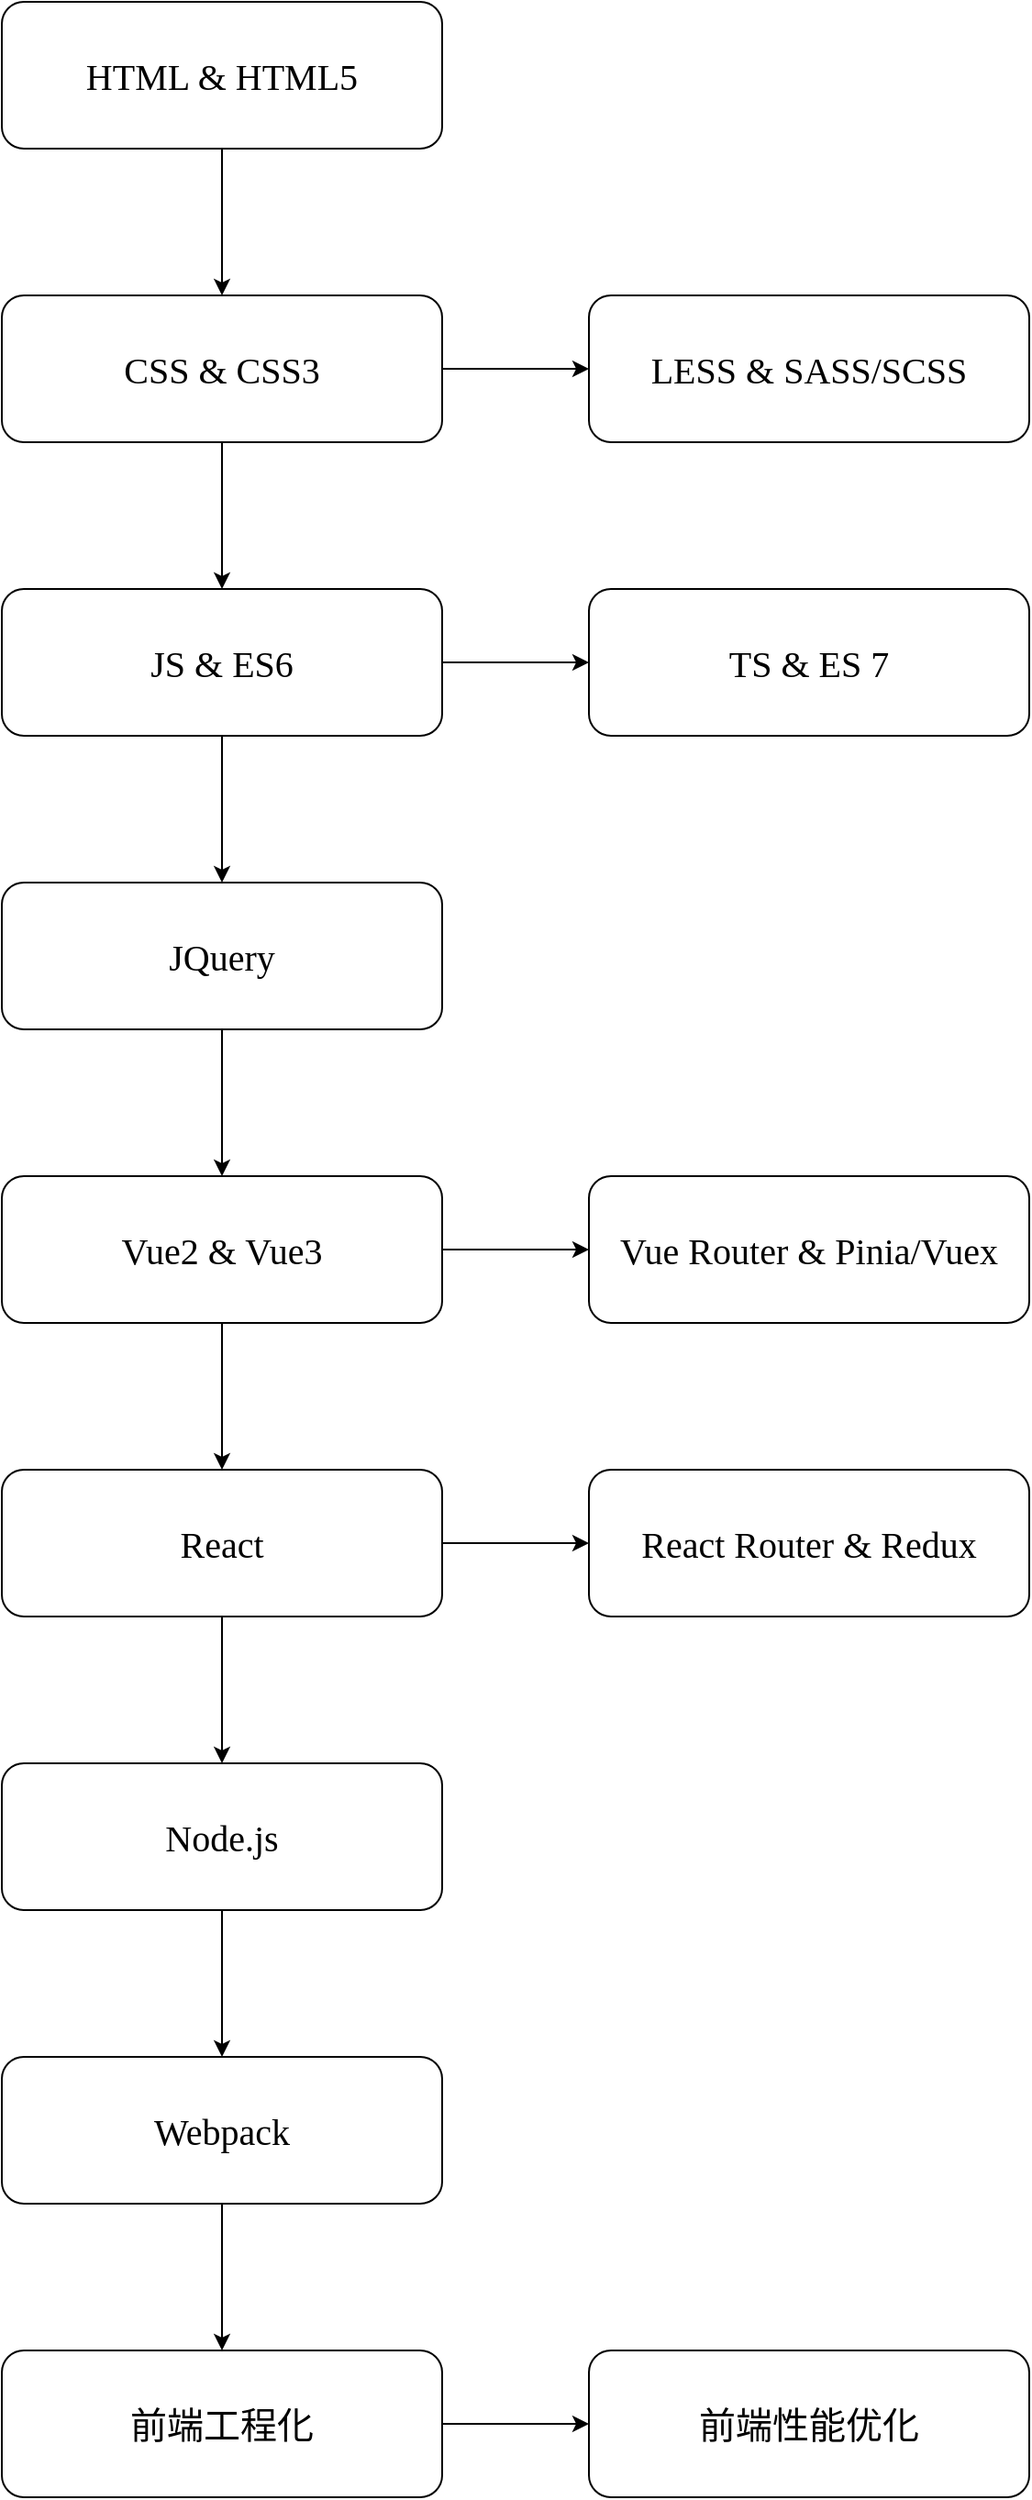 <mxfile version="24.7.17">
  <diagram name="第 1 页" id="6rTSg-sHGROMRJMmPQCn">
    <mxGraphModel dx="1562" dy="909" grid="1" gridSize="10" guides="1" tooltips="1" connect="1" arrows="1" fold="1" page="1" pageScale="1" pageWidth="827" pageHeight="1169" math="0" shadow="0">
      <root>
        <mxCell id="0" />
        <mxCell id="1" parent="0" />
        <mxCell id="pZ-ex9k6FzTNx2L7zwiv-8" value="" style="edgeStyle=orthogonalEdgeStyle;rounded=0;orthogonalLoop=1;jettySize=auto;html=1;fontFamily=方正聚珍新仿简体;fontSize=20;fontColor=default;" edge="1" parent="1" source="pZ-ex9k6FzTNx2L7zwiv-1" target="pZ-ex9k6FzTNx2L7zwiv-6">
          <mxGeometry relative="1" as="geometry" />
        </mxCell>
        <mxCell id="pZ-ex9k6FzTNx2L7zwiv-1" value="HTML &amp;amp; HTML5" style="rounded=1;whiteSpace=wrap;html=1;fontFamily=方正聚珍新仿简体;fontSize=20;" vertex="1" parent="1">
          <mxGeometry x="280" y="320" width="240" height="80" as="geometry" />
        </mxCell>
        <mxCell id="pZ-ex9k6FzTNx2L7zwiv-9" value="" style="edgeStyle=orthogonalEdgeStyle;rounded=0;orthogonalLoop=1;jettySize=auto;html=1;fontFamily=方正聚珍新仿简体;fontSize=20;fontColor=default;" edge="1" parent="1" source="pZ-ex9k6FzTNx2L7zwiv-6" target="pZ-ex9k6FzTNx2L7zwiv-7">
          <mxGeometry relative="1" as="geometry" />
        </mxCell>
        <mxCell id="pZ-ex9k6FzTNx2L7zwiv-13" value="" style="edgeStyle=orthogonalEdgeStyle;rounded=0;orthogonalLoop=1;jettySize=auto;html=1;fontFamily=方正聚珍新仿简体;fontSize=20;fontColor=default;" edge="1" parent="1" source="pZ-ex9k6FzTNx2L7zwiv-6" target="pZ-ex9k6FzTNx2L7zwiv-10">
          <mxGeometry relative="1" as="geometry" />
        </mxCell>
        <mxCell id="pZ-ex9k6FzTNx2L7zwiv-6" value="CSS &amp;amp; CSS3" style="rounded=1;whiteSpace=wrap;html=1;fontFamily=方正聚珍新仿简体;fontSize=20;" vertex="1" parent="1">
          <mxGeometry x="280" y="480" width="240" height="80" as="geometry" />
        </mxCell>
        <mxCell id="pZ-ex9k6FzTNx2L7zwiv-7" value="LESS &amp;amp; SASS/SCSS" style="rounded=1;whiteSpace=wrap;html=1;fontFamily=方正聚珍新仿简体;fontSize=20;" vertex="1" parent="1">
          <mxGeometry x="600" y="480" width="240" height="80" as="geometry" />
        </mxCell>
        <mxCell id="pZ-ex9k6FzTNx2L7zwiv-14" value="" style="edgeStyle=orthogonalEdgeStyle;rounded=0;orthogonalLoop=1;jettySize=auto;html=1;fontFamily=方正聚珍新仿简体;fontSize=20;fontColor=default;" edge="1" parent="1" source="pZ-ex9k6FzTNx2L7zwiv-10" target="pZ-ex9k6FzTNx2L7zwiv-12">
          <mxGeometry relative="1" as="geometry" />
        </mxCell>
        <mxCell id="pZ-ex9k6FzTNx2L7zwiv-17" value="" style="edgeStyle=orthogonalEdgeStyle;rounded=0;orthogonalLoop=1;jettySize=auto;html=1;fontFamily=方正聚珍新仿简体;fontSize=20;fontColor=default;" edge="1" parent="1" source="pZ-ex9k6FzTNx2L7zwiv-10" target="pZ-ex9k6FzTNx2L7zwiv-16">
          <mxGeometry relative="1" as="geometry" />
        </mxCell>
        <mxCell id="pZ-ex9k6FzTNx2L7zwiv-10" value="JS &amp;amp;&amp;nbsp;&lt;span style=&quot;background-color: initial;&quot;&gt;ES6&lt;/span&gt;" style="rounded=1;whiteSpace=wrap;html=1;fontFamily=方正聚珍新仿简体;fontSize=20;" vertex="1" parent="1">
          <mxGeometry x="280" y="640" width="240" height="80" as="geometry" />
        </mxCell>
        <mxCell id="pZ-ex9k6FzTNx2L7zwiv-12" value="TS &amp;amp; ES 7" style="rounded=1;whiteSpace=wrap;html=1;fontFamily=方正聚珍新仿简体;fontSize=20;" vertex="1" parent="1">
          <mxGeometry x="600" y="640" width="240" height="80" as="geometry" />
        </mxCell>
        <mxCell id="pZ-ex9k6FzTNx2L7zwiv-19" value="" style="edgeStyle=orthogonalEdgeStyle;rounded=0;orthogonalLoop=1;jettySize=auto;html=1;fontFamily=方正聚珍新仿简体;fontSize=20;fontColor=default;" edge="1" parent="1" source="pZ-ex9k6FzTNx2L7zwiv-16" target="pZ-ex9k6FzTNx2L7zwiv-18">
          <mxGeometry relative="1" as="geometry" />
        </mxCell>
        <mxCell id="pZ-ex9k6FzTNx2L7zwiv-16" value="JQuery" style="rounded=1;whiteSpace=wrap;html=1;fontFamily=方正聚珍新仿简体;fontSize=20;" vertex="1" parent="1">
          <mxGeometry x="280" y="800" width="240" height="80" as="geometry" />
        </mxCell>
        <mxCell id="pZ-ex9k6FzTNx2L7zwiv-21" value="" style="edgeStyle=orthogonalEdgeStyle;rounded=0;orthogonalLoop=1;jettySize=auto;html=1;fontFamily=方正聚珍新仿简体;fontSize=20;fontColor=default;" edge="1" parent="1" source="pZ-ex9k6FzTNx2L7zwiv-18" target="pZ-ex9k6FzTNx2L7zwiv-20">
          <mxGeometry relative="1" as="geometry" />
        </mxCell>
        <mxCell id="pZ-ex9k6FzTNx2L7zwiv-25" value="" style="edgeStyle=orthogonalEdgeStyle;rounded=0;orthogonalLoop=1;jettySize=auto;html=1;fontFamily=方正聚珍新仿简体;fontSize=20;fontColor=default;" edge="1" parent="1" source="pZ-ex9k6FzTNx2L7zwiv-18" target="pZ-ex9k6FzTNx2L7zwiv-22">
          <mxGeometry relative="1" as="geometry" />
        </mxCell>
        <mxCell id="pZ-ex9k6FzTNx2L7zwiv-18" value="Vue2 &amp;amp; Vue3" style="rounded=1;whiteSpace=wrap;html=1;fontFamily=方正聚珍新仿简体;fontSize=20;" vertex="1" parent="1">
          <mxGeometry x="280" y="960" width="240" height="80" as="geometry" />
        </mxCell>
        <mxCell id="pZ-ex9k6FzTNx2L7zwiv-20" value="Vue Router &amp;amp; Pinia/Vuex" style="rounded=1;whiteSpace=wrap;html=1;fontFamily=方正聚珍新仿简体;fontSize=20;" vertex="1" parent="1">
          <mxGeometry x="600" y="960" width="240" height="80" as="geometry" />
        </mxCell>
        <mxCell id="pZ-ex9k6FzTNx2L7zwiv-24" value="" style="edgeStyle=orthogonalEdgeStyle;rounded=0;orthogonalLoop=1;jettySize=auto;html=1;fontFamily=方正聚珍新仿简体;fontSize=20;fontColor=default;" edge="1" parent="1" source="pZ-ex9k6FzTNx2L7zwiv-22" target="pZ-ex9k6FzTNx2L7zwiv-23">
          <mxGeometry relative="1" as="geometry" />
        </mxCell>
        <mxCell id="pZ-ex9k6FzTNx2L7zwiv-27" value="" style="edgeStyle=orthogonalEdgeStyle;rounded=0;orthogonalLoop=1;jettySize=auto;html=1;fontFamily=方正聚珍新仿简体;fontSize=20;fontColor=default;" edge="1" parent="1" source="pZ-ex9k6FzTNx2L7zwiv-22" target="pZ-ex9k6FzTNx2L7zwiv-26">
          <mxGeometry relative="1" as="geometry" />
        </mxCell>
        <mxCell id="pZ-ex9k6FzTNx2L7zwiv-22" value="React" style="rounded=1;whiteSpace=wrap;html=1;fontFamily=方正聚珍新仿简体;fontSize=20;" vertex="1" parent="1">
          <mxGeometry x="280" y="1120" width="240" height="80" as="geometry" />
        </mxCell>
        <mxCell id="pZ-ex9k6FzTNx2L7zwiv-23" value="React Router &amp;amp; Redux" style="rounded=1;whiteSpace=wrap;html=1;fontFamily=方正聚珍新仿简体;fontSize=20;" vertex="1" parent="1">
          <mxGeometry x="600" y="1120" width="240" height="80" as="geometry" />
        </mxCell>
        <mxCell id="pZ-ex9k6FzTNx2L7zwiv-29" value="" style="edgeStyle=orthogonalEdgeStyle;rounded=0;orthogonalLoop=1;jettySize=auto;html=1;fontFamily=方正聚珍新仿简体;fontSize=20;fontColor=default;" edge="1" parent="1" source="pZ-ex9k6FzTNx2L7zwiv-26" target="pZ-ex9k6FzTNx2L7zwiv-28">
          <mxGeometry relative="1" as="geometry" />
        </mxCell>
        <mxCell id="pZ-ex9k6FzTNx2L7zwiv-26" value="Node.js" style="rounded=1;whiteSpace=wrap;html=1;fontFamily=方正聚珍新仿简体;fontSize=20;" vertex="1" parent="1">
          <mxGeometry x="280" y="1280" width="240" height="80" as="geometry" />
        </mxCell>
        <mxCell id="pZ-ex9k6FzTNx2L7zwiv-31" value="" style="edgeStyle=orthogonalEdgeStyle;rounded=0;orthogonalLoop=1;jettySize=auto;html=1;fontFamily=方正聚珍新仿简体;fontSize=20;fontColor=default;" edge="1" parent="1" source="pZ-ex9k6FzTNx2L7zwiv-28" target="pZ-ex9k6FzTNx2L7zwiv-30">
          <mxGeometry relative="1" as="geometry" />
        </mxCell>
        <mxCell id="pZ-ex9k6FzTNx2L7zwiv-28" value="Webpack" style="rounded=1;whiteSpace=wrap;html=1;fontFamily=方正聚珍新仿简体;fontSize=20;" vertex="1" parent="1">
          <mxGeometry x="280" y="1440" width="240" height="80" as="geometry" />
        </mxCell>
        <mxCell id="pZ-ex9k6FzTNx2L7zwiv-33" value="" style="edgeStyle=orthogonalEdgeStyle;rounded=0;orthogonalLoop=1;jettySize=auto;html=1;fontFamily=方正聚珍新仿简体;fontSize=20;fontColor=default;" edge="1" parent="1" source="pZ-ex9k6FzTNx2L7zwiv-30" target="pZ-ex9k6FzTNx2L7zwiv-32">
          <mxGeometry relative="1" as="geometry" />
        </mxCell>
        <mxCell id="pZ-ex9k6FzTNx2L7zwiv-30" value="前端工程化" style="rounded=1;whiteSpace=wrap;html=1;fontFamily=方正聚珍新仿简体;fontSize=20;" vertex="1" parent="1">
          <mxGeometry x="280" y="1600" width="240" height="80" as="geometry" />
        </mxCell>
        <mxCell id="pZ-ex9k6FzTNx2L7zwiv-32" value="前端性能优化" style="rounded=1;whiteSpace=wrap;html=1;fontFamily=方正聚珍新仿简体;fontSize=20;" vertex="1" parent="1">
          <mxGeometry x="600" y="1600" width="240" height="80" as="geometry" />
        </mxCell>
      </root>
    </mxGraphModel>
  </diagram>
</mxfile>
